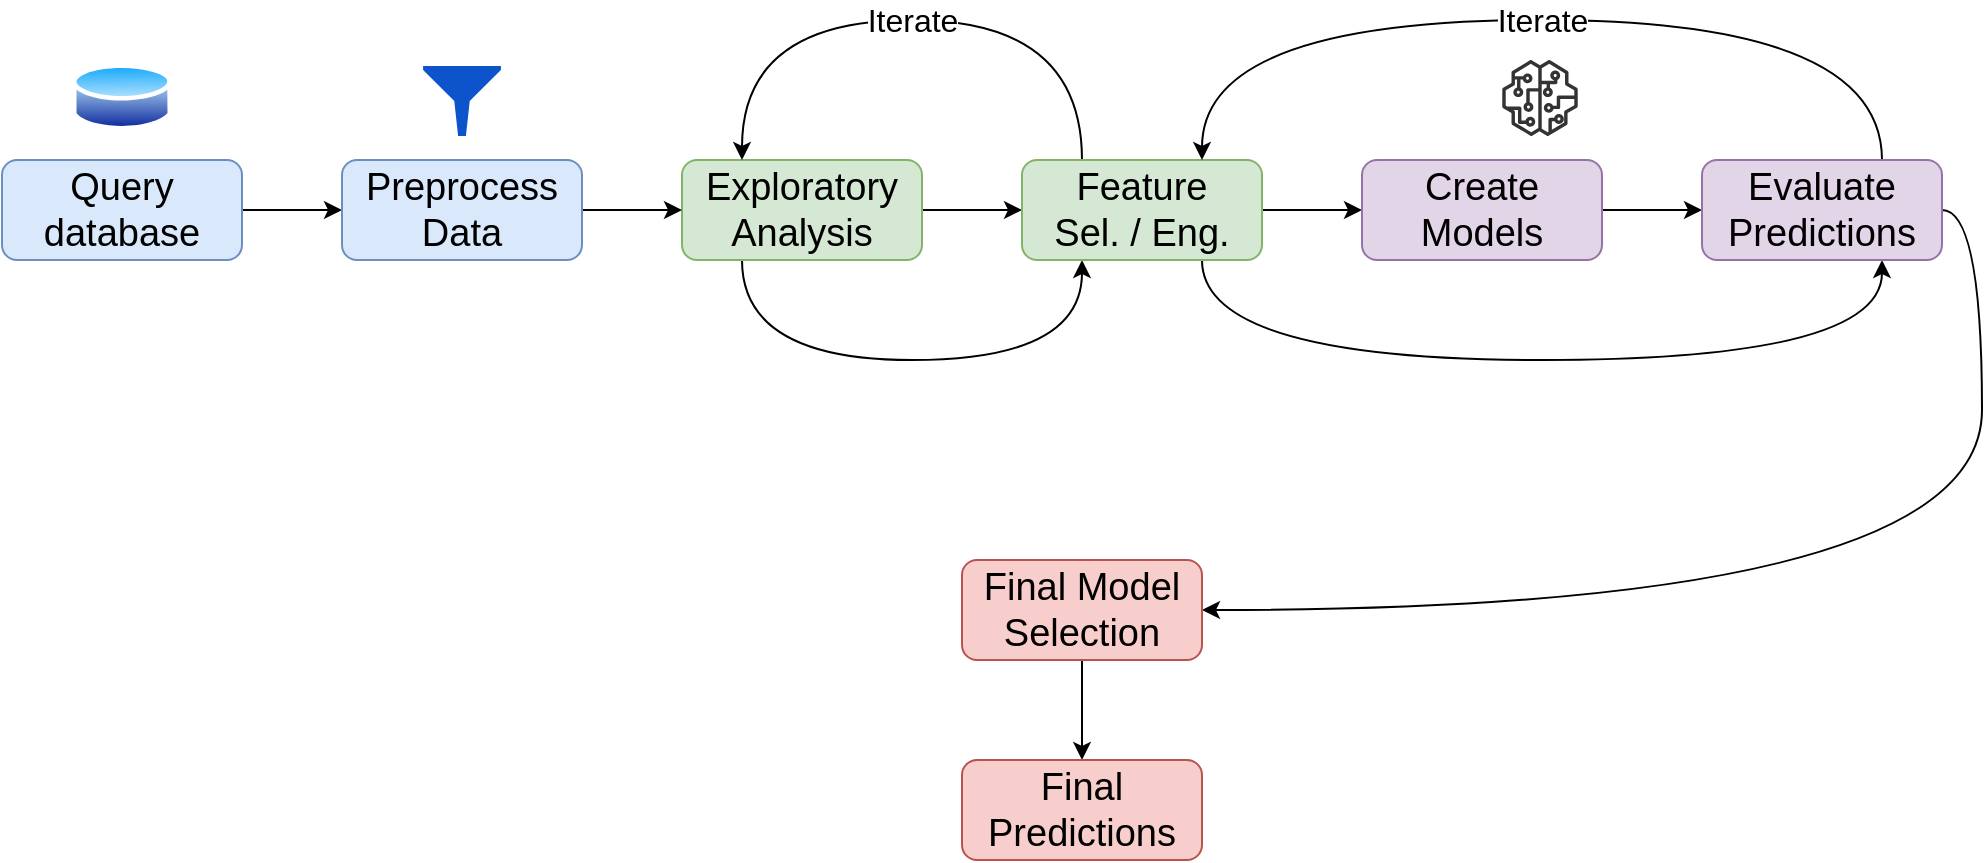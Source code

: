 <mxfile version="14.9.6" type="device"><diagram id="C5RBs43oDa-KdzZeNtuy" name="Page-1"><mxGraphModel dx="2119" dy="674" grid="1" gridSize="10" guides="1" tooltips="1" connect="1" arrows="1" fold="1" page="1" pageScale="1" pageWidth="827" pageHeight="1169" math="0" shadow="0"><root><mxCell id="WIyWlLk6GJQsqaUBKTNV-0"/><mxCell id="WIyWlLk6GJQsqaUBKTNV-1" parent="WIyWlLk6GJQsqaUBKTNV-0"/><mxCell id="vbKS1YhGffz3kTHUtdQU-22" value="" style="edgeStyle=orthogonalEdgeStyle;curved=1;orthogonalLoop=1;jettySize=auto;html=1;" edge="1" parent="WIyWlLk6GJQsqaUBKTNV-1" source="-SdwGaaQRKhZ8aEZZ1lu-0" target="vbKS1YhGffz3kTHUtdQU-21"><mxGeometry relative="1" as="geometry"/></mxCell><mxCell id="-SdwGaaQRKhZ8aEZZ1lu-0" value="Query database" style="rounded=1;whiteSpace=wrap;html=1;fillColor=#dae8fc;strokeColor=#6c8ebf;fontSize=19;" parent="WIyWlLk6GJQsqaUBKTNV-1" vertex="1"><mxGeometry x="-150" y="170" width="120" height="50" as="geometry"/></mxCell><mxCell id="vbKS1YhGffz3kTHUtdQU-5" style="edgeStyle=orthogonalEdgeStyle;rounded=0;orthogonalLoop=1;jettySize=auto;html=1;exitX=1;exitY=0.5;exitDx=0;exitDy=0;" edge="1" parent="WIyWlLk6GJQsqaUBKTNV-1" source="vbKS1YhGffz3kTHUtdQU-2" target="vbKS1YhGffz3kTHUtdQU-4"><mxGeometry relative="1" as="geometry"/></mxCell><mxCell id="vbKS1YhGffz3kTHUtdQU-28" style="edgeStyle=orthogonalEdgeStyle;curved=1;orthogonalLoop=1;jettySize=auto;html=1;exitX=0.25;exitY=1;exitDx=0;exitDy=0;entryX=0.25;entryY=1;entryDx=0;entryDy=0;" edge="1" parent="WIyWlLk6GJQsqaUBKTNV-1" source="vbKS1YhGffz3kTHUtdQU-2" target="vbKS1YhGffz3kTHUtdQU-4"><mxGeometry relative="1" as="geometry"><Array as="points"><mxPoint x="220" y="270"/><mxPoint x="390" y="270"/></Array></mxGeometry></mxCell><mxCell id="vbKS1YhGffz3kTHUtdQU-2" value="Exploratory Analysis" style="rounded=1;whiteSpace=wrap;html=1;fillColor=#d5e8d4;strokeColor=#82b366;fontSize=19;" vertex="1" parent="WIyWlLk6GJQsqaUBKTNV-1"><mxGeometry x="190" y="170" width="120" height="50" as="geometry"/></mxCell><mxCell id="vbKS1YhGffz3kTHUtdQU-13" value="" style="edgeStyle=orthogonalEdgeStyle;curved=1;orthogonalLoop=1;jettySize=auto;html=1;" edge="1" parent="WIyWlLk6GJQsqaUBKTNV-1" source="vbKS1YhGffz3kTHUtdQU-4" target="vbKS1YhGffz3kTHUtdQU-6"><mxGeometry relative="1" as="geometry"/></mxCell><mxCell id="vbKS1YhGffz3kTHUtdQU-27" value="&lt;font style=&quot;font-size: 16px&quot;&gt;Iterate&lt;/font&gt;" style="edgeStyle=orthogonalEdgeStyle;curved=1;orthogonalLoop=1;jettySize=auto;html=1;exitX=0.25;exitY=0;exitDx=0;exitDy=0;entryX=0.25;entryY=0;entryDx=0;entryDy=0;" edge="1" parent="WIyWlLk6GJQsqaUBKTNV-1" source="vbKS1YhGffz3kTHUtdQU-4" target="vbKS1YhGffz3kTHUtdQU-2"><mxGeometry relative="1" as="geometry"><Array as="points"><mxPoint x="390" y="100"/><mxPoint x="220" y="100"/></Array></mxGeometry></mxCell><mxCell id="vbKS1YhGffz3kTHUtdQU-29" style="edgeStyle=orthogonalEdgeStyle;curved=1;orthogonalLoop=1;jettySize=auto;html=1;exitX=0.75;exitY=1;exitDx=0;exitDy=0;entryX=0.75;entryY=1;entryDx=0;entryDy=0;" edge="1" parent="WIyWlLk6GJQsqaUBKTNV-1" source="vbKS1YhGffz3kTHUtdQU-4" target="vbKS1YhGffz3kTHUtdQU-8"><mxGeometry relative="1" as="geometry"><Array as="points"><mxPoint x="450" y="270"/><mxPoint x="790" y="270"/></Array></mxGeometry></mxCell><mxCell id="vbKS1YhGffz3kTHUtdQU-4" value="Feature &lt;br&gt;Sel. / Eng." style="rounded=1;whiteSpace=wrap;html=1;fillColor=#d5e8d4;strokeColor=#82b366;fontSize=19;" vertex="1" parent="WIyWlLk6GJQsqaUBKTNV-1"><mxGeometry x="360" y="170" width="120" height="50" as="geometry"/></mxCell><mxCell id="vbKS1YhGffz3kTHUtdQU-14" value="" style="edgeStyle=orthogonalEdgeStyle;curved=1;orthogonalLoop=1;jettySize=auto;html=1;" edge="1" parent="WIyWlLk6GJQsqaUBKTNV-1" source="vbKS1YhGffz3kTHUtdQU-6" target="vbKS1YhGffz3kTHUtdQU-8"><mxGeometry relative="1" as="geometry"/></mxCell><mxCell id="vbKS1YhGffz3kTHUtdQU-6" value="Create Models" style="rounded=1;whiteSpace=wrap;html=1;fillColor=#e1d5e7;strokeColor=#9673a6;fontSize=19;" vertex="1" parent="WIyWlLk6GJQsqaUBKTNV-1"><mxGeometry x="530" y="170" width="120" height="50" as="geometry"/></mxCell><mxCell id="vbKS1YhGffz3kTHUtdQU-30" value="&lt;font style=&quot;font-size: 16px&quot;&gt;Iterate&lt;/font&gt;" style="edgeStyle=orthogonalEdgeStyle;curved=1;orthogonalLoop=1;jettySize=auto;html=1;exitX=0.75;exitY=0;exitDx=0;exitDy=0;entryX=0.75;entryY=0;entryDx=0;entryDy=0;" edge="1" parent="WIyWlLk6GJQsqaUBKTNV-1" source="vbKS1YhGffz3kTHUtdQU-8" target="vbKS1YhGffz3kTHUtdQU-4"><mxGeometry relative="1" as="geometry"><Array as="points"><mxPoint x="790" y="100"/><mxPoint x="450" y="100"/></Array></mxGeometry></mxCell><mxCell id="vbKS1YhGffz3kTHUtdQU-33" style="edgeStyle=orthogonalEdgeStyle;curved=1;orthogonalLoop=1;jettySize=auto;html=1;exitX=1;exitY=0.5;exitDx=0;exitDy=0;entryX=1;entryY=0.5;entryDx=0;entryDy=0;" edge="1" parent="WIyWlLk6GJQsqaUBKTNV-1" source="vbKS1YhGffz3kTHUtdQU-8" target="vbKS1YhGffz3kTHUtdQU-36"><mxGeometry relative="1" as="geometry"><mxPoint x="480" y="385" as="targetPoint"/></mxGeometry></mxCell><mxCell id="vbKS1YhGffz3kTHUtdQU-8" value="Evaluate Predictions" style="rounded=1;whiteSpace=wrap;html=1;fillColor=#e1d5e7;strokeColor=#9673a6;fontSize=19;" vertex="1" parent="WIyWlLk6GJQsqaUBKTNV-1"><mxGeometry x="700" y="170" width="120" height="50" as="geometry"/></mxCell><mxCell id="vbKS1YhGffz3kTHUtdQU-23" value="" style="edgeStyle=orthogonalEdgeStyle;curved=1;orthogonalLoop=1;jettySize=auto;html=1;" edge="1" parent="WIyWlLk6GJQsqaUBKTNV-1" source="vbKS1YhGffz3kTHUtdQU-21" target="vbKS1YhGffz3kTHUtdQU-2"><mxGeometry relative="1" as="geometry"/></mxCell><mxCell id="vbKS1YhGffz3kTHUtdQU-21" value="Preprocess Data" style="rounded=1;whiteSpace=wrap;html=1;fillColor=#dae8fc;strokeColor=#6c8ebf;fontSize=19;" vertex="1" parent="WIyWlLk6GJQsqaUBKTNV-1"><mxGeometry x="20" y="170" width="120" height="50" as="geometry"/></mxCell><mxCell id="vbKS1YhGffz3kTHUtdQU-31" value="" style="aspect=fixed;perimeter=ellipsePerimeter;html=1;align=center;shadow=0;dashed=0;spacingTop=3;image;image=img/lib/active_directory/database.svg;" vertex="1" parent="WIyWlLk6GJQsqaUBKTNV-1"><mxGeometry x="-115" y="120" width="50" height="37" as="geometry"/></mxCell><mxCell id="vbKS1YhGffz3kTHUtdQU-38" value="" style="edgeStyle=orthogonalEdgeStyle;curved=1;orthogonalLoop=1;jettySize=auto;html=1;" edge="1" parent="WIyWlLk6GJQsqaUBKTNV-1" source="vbKS1YhGffz3kTHUtdQU-36" target="vbKS1YhGffz3kTHUtdQU-37"><mxGeometry relative="1" as="geometry"/></mxCell><mxCell id="vbKS1YhGffz3kTHUtdQU-36" value="Final Model Selection" style="rounded=1;whiteSpace=wrap;html=1;fillColor=#f8cecc;strokeColor=#b85450;fontSize=19;" vertex="1" parent="WIyWlLk6GJQsqaUBKTNV-1"><mxGeometry x="330" y="370" width="120" height="50" as="geometry"/></mxCell><mxCell id="vbKS1YhGffz3kTHUtdQU-37" value="Final Predictions" style="rounded=1;whiteSpace=wrap;html=1;fillColor=#f8cecc;strokeColor=#b85450;fontSize=19;" vertex="1" parent="WIyWlLk6GJQsqaUBKTNV-1"><mxGeometry x="330" y="470" width="120" height="50" as="geometry"/></mxCell><mxCell id="vbKS1YhGffz3kTHUtdQU-42" value="" style="shape=image;html=1;verticalAlign=top;verticalLabelPosition=bottom;labelBackgroundColor=#ffffff;imageAspect=0;aspect=fixed;image=https://cdn0.iconfinder.com/data/icons/business-management-3-4/256/m-52-128.png" vertex="1" parent="WIyWlLk6GJQsqaUBKTNV-1"><mxGeometry x="283" y="120" width="38" height="38" as="geometry"/></mxCell><mxCell id="vbKS1YhGffz3kTHUtdQU-44" value="" style="outlineConnect=0;fontColor=#232F3E;gradientColor=none;strokeColor=none;dashed=0;verticalLabelPosition=bottom;verticalAlign=top;align=center;html=1;fontSize=12;fontStyle=0;aspect=fixed;pointerEvents=1;shape=mxgraph.aws4.sagemaker_model;fillColor=#333333;" vertex="1" parent="WIyWlLk6GJQsqaUBKTNV-1"><mxGeometry x="600" y="120" width="38" height="38" as="geometry"/></mxCell><mxCell id="vbKS1YhGffz3kTHUtdQU-45" value="" style="aspect=fixed;pointerEvents=1;shadow=0;dashed=0;html=1;strokeColor=none;labelPosition=center;verticalLabelPosition=bottom;verticalAlign=top;align=center;shape=mxgraph.mscae.enterprise.filter;fillColor=#0C53CC;" vertex="1" parent="WIyWlLk6GJQsqaUBKTNV-1"><mxGeometry x="60.56" y="123" width="38.89" height="35" as="geometry"/></mxCell></root></mxGraphModel></diagram></mxfile>